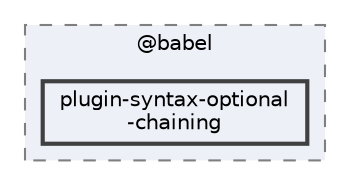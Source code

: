 digraph "pkiclassroomrescheduler/src/main/frontend/node_modules/@babel/plugin-syntax-optional-chaining"
{
 // LATEX_PDF_SIZE
  bgcolor="transparent";
  edge [fontname=Helvetica,fontsize=10,labelfontname=Helvetica,labelfontsize=10];
  node [fontname=Helvetica,fontsize=10,shape=box,height=0.2,width=0.4];
  compound=true
  subgraph clusterdir_bc8070c8b402176472541bb6f0cba6df {
    graph [ bgcolor="#edf0f7", pencolor="grey50", label="@babel", fontname=Helvetica,fontsize=10 style="filled,dashed", URL="dir_bc8070c8b402176472541bb6f0cba6df.html",tooltip=""]
  dir_00edf71bb2ff6e04eaa599dd82720a4d [label="plugin-syntax-optional\l-chaining", fillcolor="#edf0f7", color="grey25", style="filled,bold", URL="dir_00edf71bb2ff6e04eaa599dd82720a4d.html",tooltip=""];
  }
}
